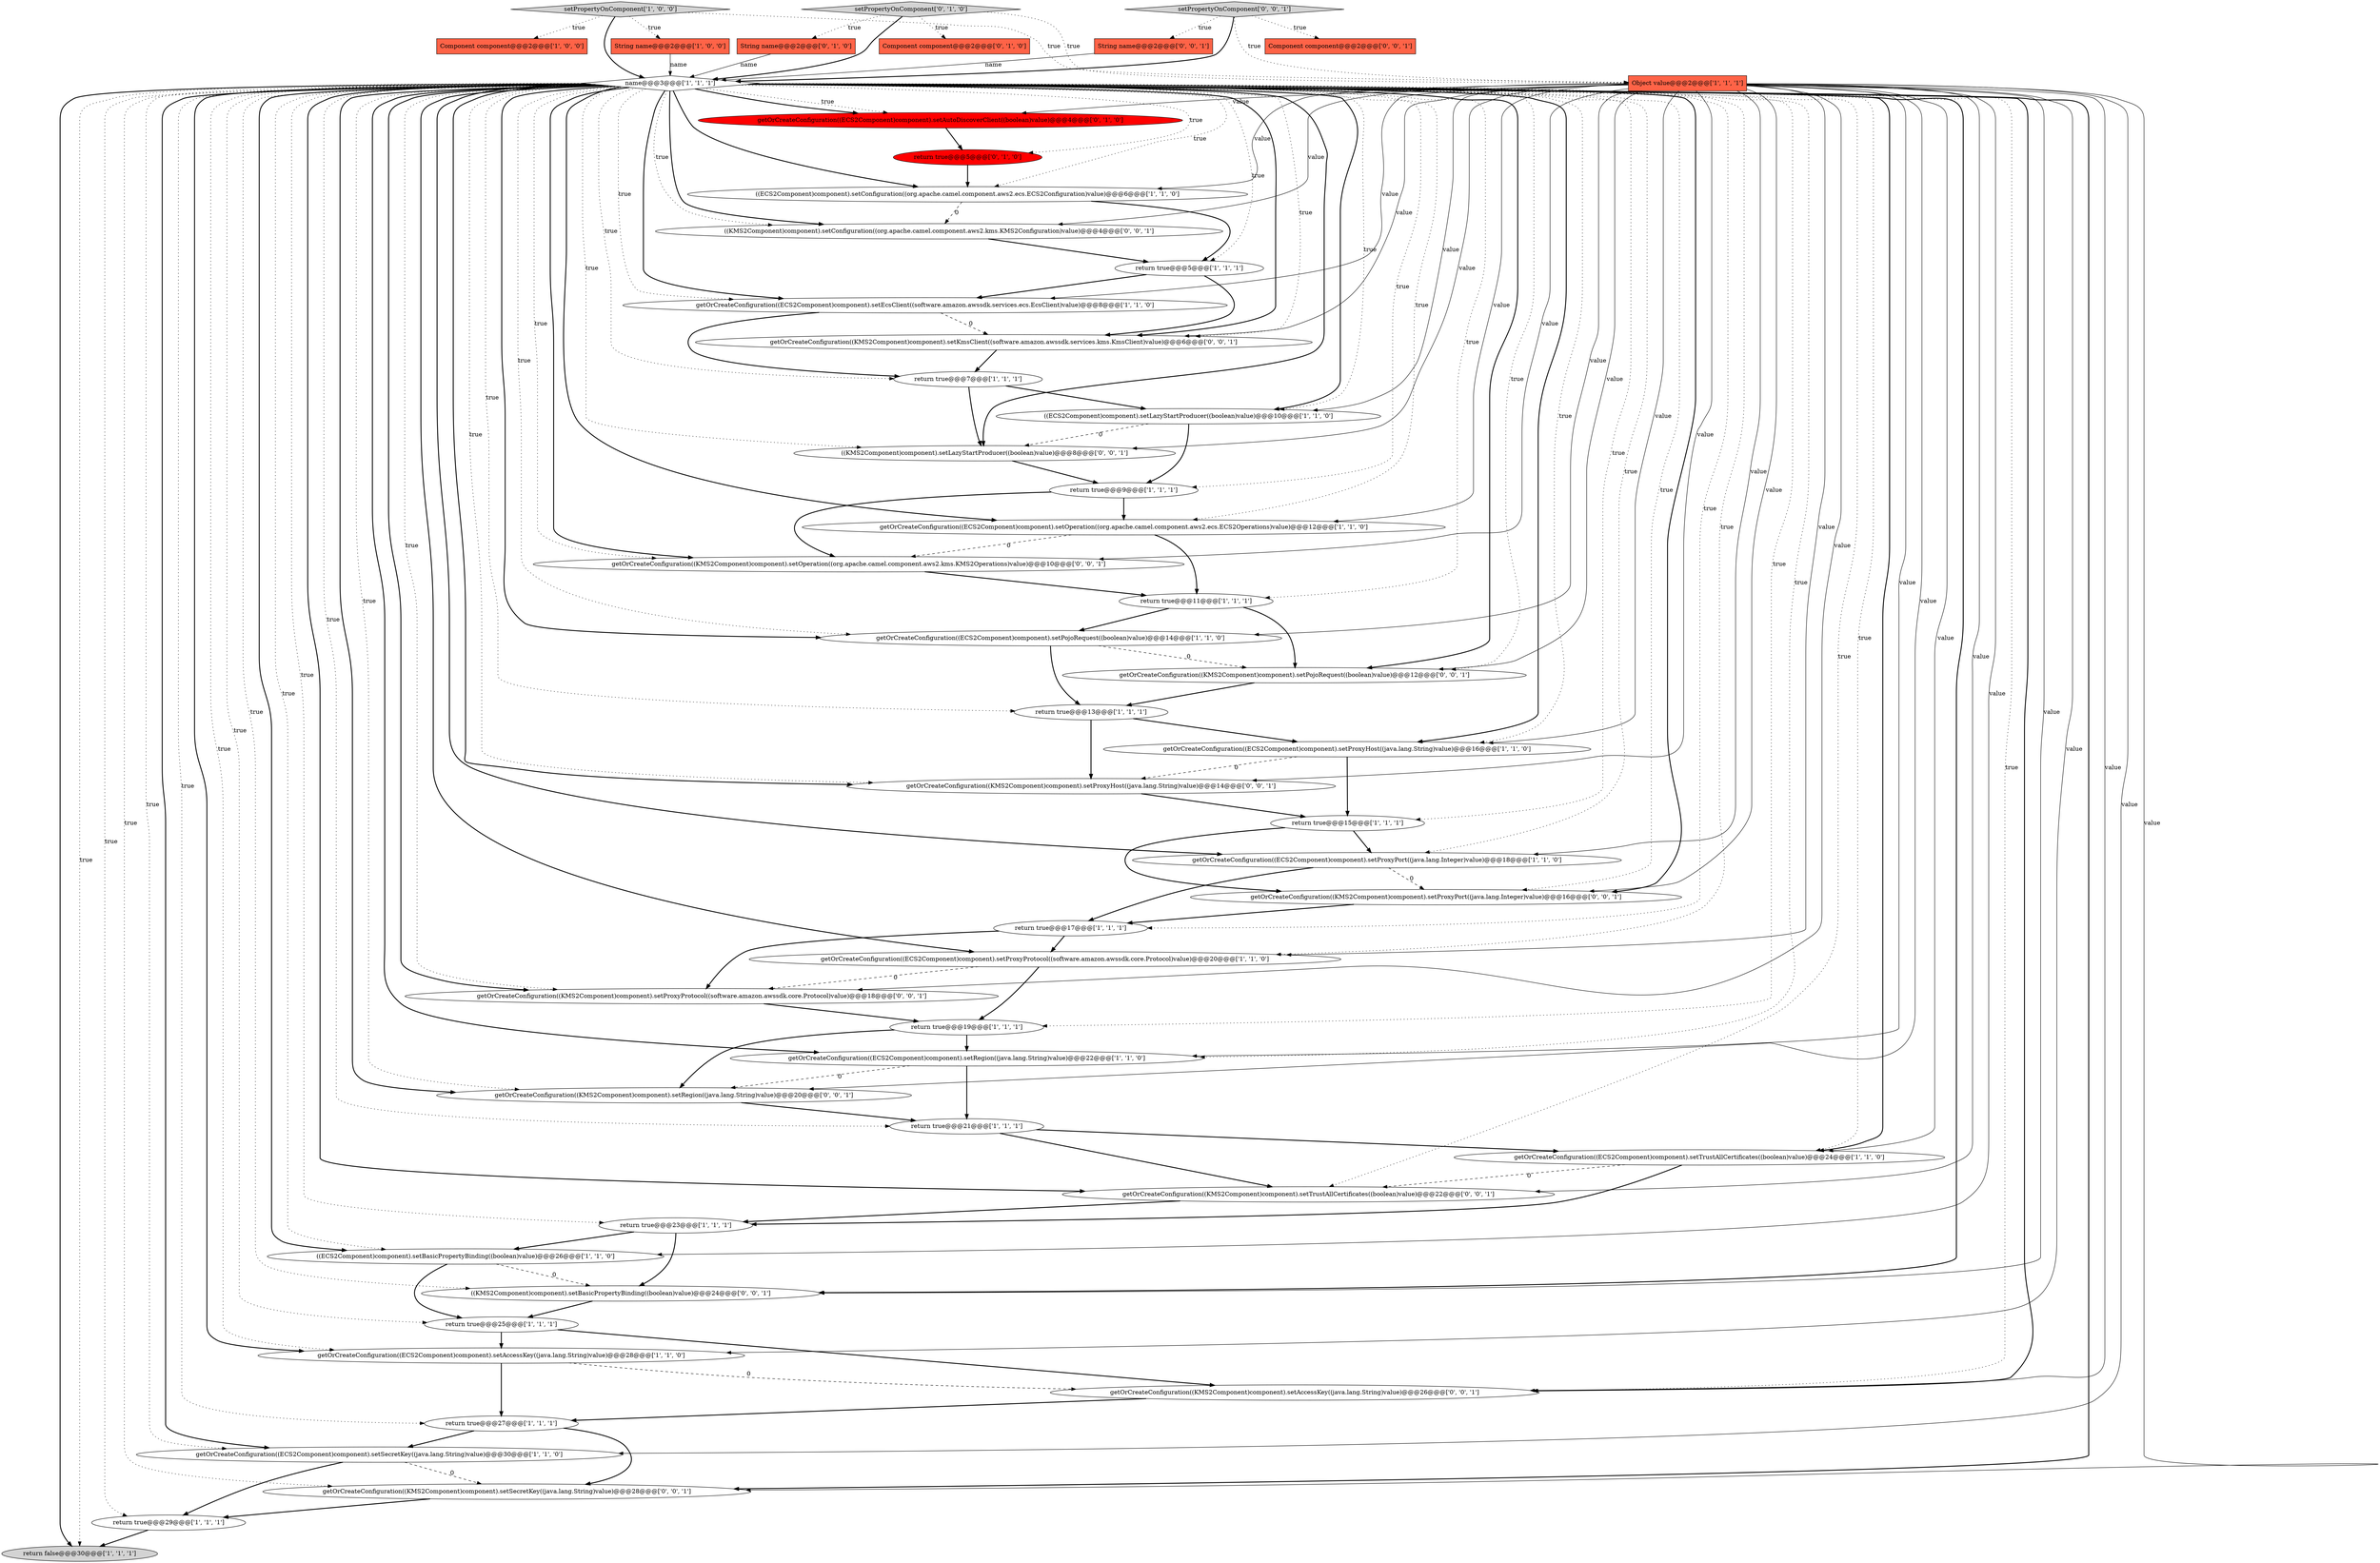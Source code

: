 digraph {
1 [style = filled, label = "return true@@@27@@@['1', '1', '1']", fillcolor = white, shape = ellipse image = "AAA0AAABBB1BBB"];
4 [style = filled, label = "return true@@@17@@@['1', '1', '1']", fillcolor = white, shape = ellipse image = "AAA0AAABBB1BBB"];
15 [style = filled, label = "return true@@@13@@@['1', '1', '1']", fillcolor = white, shape = ellipse image = "AAA0AAABBB1BBB"];
40 [style = filled, label = "getOrCreateConfiguration((KMS2Component)component).setProxyProtocol((software.amazon.awssdk.core.Protocol)value)@@@18@@@['0', '0', '1']", fillcolor = white, shape = ellipse image = "AAA0AAABBB3BBB"];
22 [style = filled, label = "setPropertyOnComponent['1', '0', '0']", fillcolor = lightgray, shape = diamond image = "AAA0AAABBB1BBB"];
36 [style = filled, label = "setPropertyOnComponent['0', '1', '0']", fillcolor = lightgray, shape = diamond image = "AAA0AAABBB2BBB"];
6 [style = filled, label = "String name@@@2@@@['1', '0', '0']", fillcolor = tomato, shape = box image = "AAA0AAABBB1BBB"];
45 [style = filled, label = "getOrCreateConfiguration((KMS2Component)component).setRegion((java.lang.String)value)@@@20@@@['0', '0', '1']", fillcolor = white, shape = ellipse image = "AAA0AAABBB3BBB"];
16 [style = filled, label = "getOrCreateConfiguration((ECS2Component)component).setProxyHost((java.lang.String)value)@@@16@@@['1', '1', '0']", fillcolor = white, shape = ellipse image = "AAA0AAABBB1BBB"];
52 [style = filled, label = "getOrCreateConfiguration((KMS2Component)component).setProxyPort((java.lang.Integer)value)@@@16@@@['0', '0', '1']", fillcolor = white, shape = ellipse image = "AAA0AAABBB3BBB"];
50 [style = filled, label = "getOrCreateConfiguration((KMS2Component)component).setPojoRequest((boolean)value)@@@12@@@['0', '0', '1']", fillcolor = white, shape = ellipse image = "AAA0AAABBB3BBB"];
5 [style = filled, label = "getOrCreateConfiguration((ECS2Component)component).setPojoRequest((boolean)value)@@@14@@@['1', '1', '0']", fillcolor = white, shape = ellipse image = "AAA0AAABBB1BBB"];
44 [style = filled, label = "Component component@@@2@@@['0', '0', '1']", fillcolor = tomato, shape = box image = "AAA0AAABBB3BBB"];
43 [style = filled, label = "getOrCreateConfiguration((KMS2Component)component).setTrustAllCertificates((boolean)value)@@@22@@@['0', '0', '1']", fillcolor = white, shape = ellipse image = "AAA0AAABBB3BBB"];
33 [style = filled, label = "getOrCreateConfiguration((ECS2Component)component).setAutoDiscoverClient((boolean)value)@@@4@@@['0', '1', '0']", fillcolor = red, shape = ellipse image = "AAA1AAABBB2BBB"];
39 [style = filled, label = "String name@@@2@@@['0', '0', '1']", fillcolor = tomato, shape = box image = "AAA0AAABBB3BBB"];
8 [style = filled, label = "return true@@@9@@@['1', '1', '1']", fillcolor = white, shape = ellipse image = "AAA0AAABBB1BBB"];
37 [style = filled, label = "getOrCreateConfiguration((KMS2Component)component).setSecretKey((java.lang.String)value)@@@28@@@['0', '0', '1']", fillcolor = white, shape = ellipse image = "AAA0AAABBB3BBB"];
25 [style = filled, label = "((ECS2Component)component).setConfiguration((org.apache.camel.component.aws2.ecs.ECS2Configuration)value)@@@6@@@['1', '1', '0']", fillcolor = white, shape = ellipse image = "AAA0AAABBB1BBB"];
49 [style = filled, label = "getOrCreateConfiguration((KMS2Component)component).setKmsClient((software.amazon.awssdk.services.kms.KmsClient)value)@@@6@@@['0', '0', '1']", fillcolor = white, shape = ellipse image = "AAA0AAABBB3BBB"];
38 [style = filled, label = "getOrCreateConfiguration((KMS2Component)component).setOperation((org.apache.camel.component.aws2.kms.KMS2Operations)value)@@@10@@@['0', '0', '1']", fillcolor = white, shape = ellipse image = "AAA0AAABBB3BBB"];
28 [style = filled, label = "return true@@@5@@@['1', '1', '1']", fillcolor = white, shape = ellipse image = "AAA0AAABBB1BBB"];
26 [style = filled, label = "getOrCreateConfiguration((ECS2Component)component).setProxyProtocol((software.amazon.awssdk.core.Protocol)value)@@@20@@@['1', '1', '0']", fillcolor = white, shape = ellipse image = "AAA0AAABBB1BBB"];
29 [style = filled, label = "getOrCreateConfiguration((ECS2Component)component).setOperation((org.apache.camel.component.aws2.ecs.ECS2Operations)value)@@@12@@@['1', '1', '0']", fillcolor = white, shape = ellipse image = "AAA0AAABBB1BBB"];
9 [style = filled, label = "Component component@@@2@@@['1', '0', '0']", fillcolor = tomato, shape = box image = "AAA0AAABBB1BBB"];
19 [style = filled, label = "getOrCreateConfiguration((ECS2Component)component).setProxyPort((java.lang.Integer)value)@@@18@@@['1', '1', '0']", fillcolor = white, shape = ellipse image = "AAA0AAABBB1BBB"];
0 [style = filled, label = "getOrCreateConfiguration((ECS2Component)component).setEcsClient((software.amazon.awssdk.services.ecs.EcsClient)value)@@@8@@@['1', '1', '0']", fillcolor = white, shape = ellipse image = "AAA0AAABBB1BBB"];
18 [style = filled, label = "getOrCreateConfiguration((ECS2Component)component).setTrustAllCertificates((boolean)value)@@@24@@@['1', '1', '0']", fillcolor = white, shape = ellipse image = "AAA0AAABBB1BBB"];
27 [style = filled, label = "getOrCreateConfiguration((ECS2Component)component).setSecretKey((java.lang.String)value)@@@30@@@['1', '1', '0']", fillcolor = white, shape = ellipse image = "AAA0AAABBB1BBB"];
12 [style = filled, label = "name@@@3@@@['1', '1', '1']", fillcolor = white, shape = diamond image = "AAA0AAABBB1BBB"];
42 [style = filled, label = "getOrCreateConfiguration((KMS2Component)component).setProxyHost((java.lang.String)value)@@@14@@@['0', '0', '1']", fillcolor = white, shape = ellipse image = "AAA0AAABBB3BBB"];
24 [style = filled, label = "getOrCreateConfiguration((ECS2Component)component).setAccessKey((java.lang.String)value)@@@28@@@['1', '1', '0']", fillcolor = white, shape = ellipse image = "AAA0AAABBB1BBB"];
13 [style = filled, label = "return true@@@23@@@['1', '1', '1']", fillcolor = white, shape = ellipse image = "AAA0AAABBB1BBB"];
21 [style = filled, label = "return true@@@29@@@['1', '1', '1']", fillcolor = white, shape = ellipse image = "AAA0AAABBB1BBB"];
31 [style = filled, label = "return true@@@25@@@['1', '1', '1']", fillcolor = white, shape = ellipse image = "AAA0AAABBB1BBB"];
17 [style = filled, label = "return true@@@7@@@['1', '1', '1']", fillcolor = white, shape = ellipse image = "AAA0AAABBB1BBB"];
14 [style = filled, label = "((ECS2Component)component).setBasicPropertyBinding((boolean)value)@@@26@@@['1', '1', '0']", fillcolor = white, shape = ellipse image = "AAA0AAABBB1BBB"];
48 [style = filled, label = "((KMS2Component)component).setConfiguration((org.apache.camel.component.aws2.kms.KMS2Configuration)value)@@@4@@@['0', '0', '1']", fillcolor = white, shape = ellipse image = "AAA0AAABBB3BBB"];
32 [style = filled, label = "return true@@@5@@@['0', '1', '0']", fillcolor = red, shape = ellipse image = "AAA1AAABBB2BBB"];
11 [style = filled, label = "return false@@@30@@@['1', '1', '1']", fillcolor = lightgray, shape = ellipse image = "AAA0AAABBB1BBB"];
34 [style = filled, label = "String name@@@2@@@['0', '1', '0']", fillcolor = tomato, shape = box image = "AAA0AAABBB2BBB"];
7 [style = filled, label = "((ECS2Component)component).setLazyStartProducer((boolean)value)@@@10@@@['1', '1', '0']", fillcolor = white, shape = ellipse image = "AAA0AAABBB1BBB"];
41 [style = filled, label = "getOrCreateConfiguration((KMS2Component)component).setAccessKey((java.lang.String)value)@@@26@@@['0', '0', '1']", fillcolor = white, shape = ellipse image = "AAA0AAABBB3BBB"];
47 [style = filled, label = "((KMS2Component)component).setLazyStartProducer((boolean)value)@@@8@@@['0', '0', '1']", fillcolor = white, shape = ellipse image = "AAA0AAABBB3BBB"];
2 [style = filled, label = "getOrCreateConfiguration((ECS2Component)component).setRegion((java.lang.String)value)@@@22@@@['1', '1', '0']", fillcolor = white, shape = ellipse image = "AAA0AAABBB1BBB"];
10 [style = filled, label = "return true@@@11@@@['1', '1', '1']", fillcolor = white, shape = ellipse image = "AAA0AAABBB1BBB"];
51 [style = filled, label = "((KMS2Component)component).setBasicPropertyBinding((boolean)value)@@@24@@@['0', '0', '1']", fillcolor = white, shape = ellipse image = "AAA0AAABBB3BBB"];
30 [style = filled, label = "Object value@@@2@@@['1', '1', '1']", fillcolor = tomato, shape = box image = "AAA0AAABBB1BBB"];
3 [style = filled, label = "return true@@@15@@@['1', '1', '1']", fillcolor = white, shape = ellipse image = "AAA0AAABBB1BBB"];
35 [style = filled, label = "Component component@@@2@@@['0', '1', '0']", fillcolor = tomato, shape = box image = "AAA0AAABBB2BBB"];
20 [style = filled, label = "return true@@@19@@@['1', '1', '1']", fillcolor = white, shape = ellipse image = "AAA0AAABBB1BBB"];
46 [style = filled, label = "setPropertyOnComponent['0', '0', '1']", fillcolor = lightgray, shape = diamond image = "AAA0AAABBB3BBB"];
23 [style = filled, label = "return true@@@21@@@['1', '1', '1']", fillcolor = white, shape = ellipse image = "AAA0AAABBB1BBB"];
18->43 [style = dashed, label="0"];
12->40 [style = dotted, label="true"];
12->45 [style = bold, label=""];
12->5 [style = bold, label=""];
30->27 [style = solid, label="value"];
12->8 [style = dotted, label="true"];
30->5 [style = solid, label="value"];
30->25 [style = solid, label="value"];
1->27 [style = bold, label=""];
25->48 [style = dashed, label="0"];
12->15 [style = dotted, label="true"];
12->42 [style = dotted, label="true"];
5->15 [style = bold, label=""];
12->42 [style = bold, label=""];
36->12 [style = bold, label=""];
30->47 [style = solid, label="value"];
40->20 [style = bold, label=""];
7->8 [style = bold, label=""];
12->21 [style = dotted, label="true"];
12->7 [style = bold, label=""];
13->51 [style = bold, label=""];
28->0 [style = bold, label=""];
2->23 [style = bold, label=""];
12->47 [style = bold, label=""];
12->40 [style = bold, label=""];
12->2 [style = bold, label=""];
12->38 [style = bold, label=""];
12->20 [style = dotted, label="true"];
3->19 [style = bold, label=""];
32->25 [style = bold, label=""];
12->18 [style = bold, label=""];
12->51 [style = dotted, label="true"];
42->3 [style = bold, label=""];
0->49 [style = dashed, label="0"];
13->14 [style = bold, label=""];
20->45 [style = bold, label=""];
12->33 [style = dotted, label="true"];
46->30 [style = dotted, label="true"];
30->26 [style = solid, label="value"];
10->50 [style = bold, label=""];
30->41 [style = solid, label="value"];
16->3 [style = bold, label=""];
12->3 [style = dotted, label="true"];
12->17 [style = dotted, label="true"];
25->28 [style = bold, label=""];
24->41 [style = dashed, label="0"];
12->31 [style = dotted, label="true"];
12->23 [style = dotted, label="true"];
0->17 [style = bold, label=""];
12->2 [style = dotted, label="true"];
12->11 [style = bold, label=""];
37->21 [style = bold, label=""];
30->19 [style = solid, label="value"];
19->52 [style = dashed, label="0"];
12->18 [style = dotted, label="true"];
12->48 [style = bold, label=""];
8->38 [style = bold, label=""];
12->37 [style = bold, label=""];
12->50 [style = dotted, label="true"];
30->52 [style = solid, label="value"];
12->11 [style = dotted, label="true"];
6->12 [style = solid, label="name"];
30->50 [style = solid, label="value"];
12->51 [style = bold, label=""];
12->41 [style = bold, label=""];
30->0 [style = solid, label="value"];
12->27 [style = dotted, label="true"];
12->47 [style = dotted, label="true"];
30->14 [style = solid, label="value"];
43->13 [style = bold, label=""];
12->29 [style = bold, label=""];
12->32 [style = dotted, label="true"];
12->10 [style = dotted, label="true"];
30->40 [style = solid, label="value"];
21->11 [style = bold, label=""];
12->19 [style = dotted, label="true"];
30->2 [style = solid, label="value"];
30->45 [style = solid, label="value"];
12->14 [style = bold, label=""];
12->33 [style = bold, label=""];
31->41 [style = bold, label=""];
12->0 [style = dotted, label="true"];
29->38 [style = dashed, label="0"];
12->4 [style = dotted, label="true"];
49->17 [style = bold, label=""];
22->9 [style = dotted, label="true"];
48->28 [style = bold, label=""];
12->7 [style = dotted, label="true"];
30->42 [style = solid, label="value"];
12->25 [style = dotted, label="true"];
26->40 [style = dashed, label="0"];
26->20 [style = bold, label=""];
12->37 [style = dotted, label="true"];
30->18 [style = solid, label="value"];
30->38 [style = solid, label="value"];
45->23 [style = bold, label=""];
30->48 [style = solid, label="value"];
31->24 [style = bold, label=""];
28->49 [style = bold, label=""];
12->43 [style = dotted, label="true"];
52->4 [style = bold, label=""];
23->43 [style = bold, label=""];
16->42 [style = dashed, label="0"];
12->41 [style = dotted, label="true"];
12->49 [style = dotted, label="true"];
12->24 [style = bold, label=""];
27->37 [style = dashed, label="0"];
12->49 [style = bold, label=""];
12->26 [style = dotted, label="true"];
30->16 [style = solid, label="value"];
12->13 [style = dotted, label="true"];
10->5 [style = bold, label=""];
2->45 [style = dashed, label="0"];
30->29 [style = solid, label="value"];
30->43 [style = solid, label="value"];
14->31 [style = bold, label=""];
12->24 [style = dotted, label="true"];
29->10 [style = bold, label=""];
33->32 [style = bold, label=""];
50->15 [style = bold, label=""];
24->1 [style = bold, label=""];
12->43 [style = bold, label=""];
30->7 [style = solid, label="value"];
27->21 [style = bold, label=""];
12->27 [style = bold, label=""];
23->18 [style = bold, label=""];
36->30 [style = dotted, label="true"];
1->37 [style = bold, label=""];
7->47 [style = dashed, label="0"];
4->40 [style = bold, label=""];
5->50 [style = dashed, label="0"];
30->51 [style = solid, label="value"];
12->50 [style = bold, label=""];
3->52 [style = bold, label=""];
12->29 [style = dotted, label="true"];
47->8 [style = bold, label=""];
46->12 [style = bold, label=""];
38->10 [style = bold, label=""];
17->47 [style = bold, label=""];
39->12 [style = solid, label="name"];
12->1 [style = dotted, label="true"];
4->26 [style = bold, label=""];
14->51 [style = dashed, label="0"];
46->44 [style = dotted, label="true"];
12->16 [style = bold, label=""];
12->26 [style = bold, label=""];
12->38 [style = dotted, label="true"];
41->1 [style = bold, label=""];
34->12 [style = solid, label="name"];
22->6 [style = dotted, label="true"];
12->0 [style = bold, label=""];
15->16 [style = bold, label=""];
12->48 [style = dotted, label="true"];
12->28 [style = dotted, label="true"];
20->2 [style = bold, label=""];
17->7 [style = bold, label=""];
12->14 [style = dotted, label="true"];
30->37 [style = solid, label="value"];
30->24 [style = solid, label="value"];
30->33 [style = solid, label="value"];
12->45 [style = dotted, label="true"];
12->16 [style = dotted, label="true"];
15->42 [style = bold, label=""];
12->5 [style = dotted, label="true"];
12->25 [style = bold, label=""];
22->12 [style = bold, label=""];
18->13 [style = bold, label=""];
46->39 [style = dotted, label="true"];
12->52 [style = bold, label=""];
30->49 [style = solid, label="value"];
19->4 [style = bold, label=""];
36->35 [style = dotted, label="true"];
51->31 [style = bold, label=""];
22->30 [style = dotted, label="true"];
12->19 [style = bold, label=""];
36->34 [style = dotted, label="true"];
8->29 [style = bold, label=""];
12->52 [style = dotted, label="true"];
}
